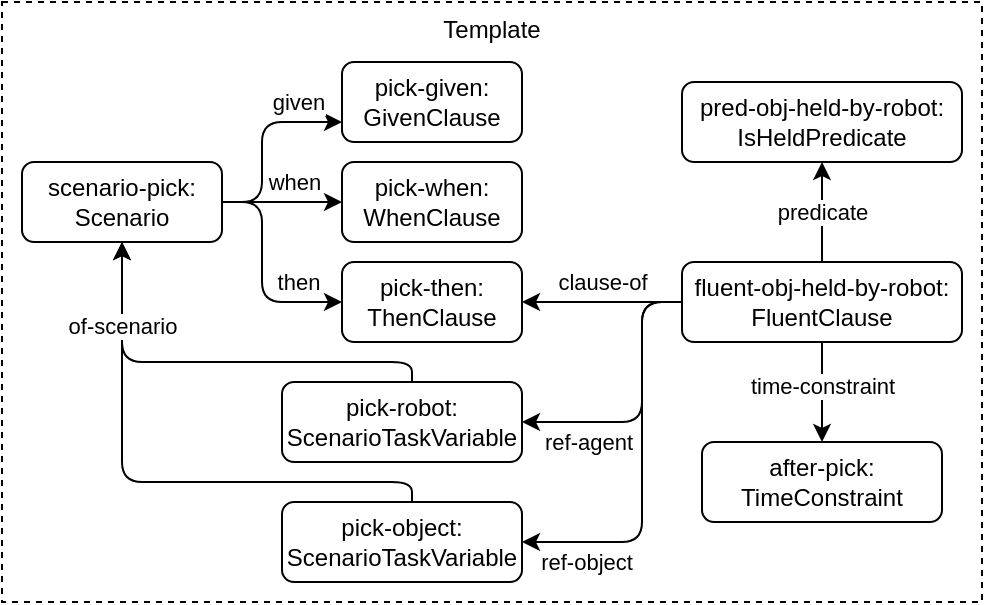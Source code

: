 <mxfile version="22.0.3" type="device" pages="3">
  <diagram id="7C1xGLEkhZVZ-dPrB2Q-" name="template only">
    <mxGraphModel dx="1728" dy="1012" grid="1" gridSize="10" guides="1" tooltips="1" connect="1" arrows="1" fold="1" page="1" pageScale="1" pageWidth="1100" pageHeight="850" math="0" shadow="0">
      <root>
        <mxCell id="0" />
        <mxCell id="1" parent="0" />
        <mxCell id="-Q3AlBVAB8pd4UczHKoV-9" value="Template" style="rounded=0;whiteSpace=wrap;html=1;verticalAlign=top;fillColor=none;container=1;collapsible=0;recursiveResize=0;dashed=1;" parent="1" vertex="1">
          <mxGeometry x="280" y="200" width="490" height="300" as="geometry" />
        </mxCell>
        <mxCell id="-Q3AlBVAB8pd4UczHKoV-2" value="scenario-pick: Scenario" style="rounded=1;whiteSpace=wrap;html=1;" parent="-Q3AlBVAB8pd4UczHKoV-9" vertex="1">
          <mxGeometry x="10" y="80" width="100" height="40" as="geometry" />
        </mxCell>
        <mxCell id="-Q3AlBVAB8pd4UczHKoV-3" value="pick-given: GivenClause" style="rounded=1;whiteSpace=wrap;html=1;" parent="-Q3AlBVAB8pd4UczHKoV-9" vertex="1">
          <mxGeometry x="170" y="30" width="90" height="40" as="geometry" />
        </mxCell>
        <mxCell id="-Q3AlBVAB8pd4UczHKoV-6" value="given" style="edgeStyle=orthogonalEdgeStyle;rounded=1;orthogonalLoop=1;jettySize=auto;html=1;labelBackgroundColor=default;" parent="-Q3AlBVAB8pd4UczHKoV-9" source="-Q3AlBVAB8pd4UczHKoV-2" target="-Q3AlBVAB8pd4UczHKoV-3" edge="1">
          <mxGeometry x="0.556" y="10" relative="1" as="geometry">
            <mxPoint x="170" y="60" as="targetPoint" />
            <Array as="points">
              <mxPoint x="130" y="100" />
              <mxPoint x="130" y="60" />
            </Array>
            <mxPoint as="offset" />
          </mxGeometry>
        </mxCell>
        <mxCell id="-Q3AlBVAB8pd4UczHKoV-4" value="pick-when: WhenClause" style="rounded=1;whiteSpace=wrap;html=1;" parent="-Q3AlBVAB8pd4UczHKoV-9" vertex="1">
          <mxGeometry x="170" y="80" width="90" height="40" as="geometry" />
        </mxCell>
        <mxCell id="-Q3AlBVAB8pd4UczHKoV-7" value="when" style="edgeStyle=orthogonalEdgeStyle;rounded=1;orthogonalLoop=1;jettySize=auto;html=1;labelBackgroundColor=default;" parent="-Q3AlBVAB8pd4UczHKoV-9" source="-Q3AlBVAB8pd4UczHKoV-2" target="-Q3AlBVAB8pd4UczHKoV-4" edge="1">
          <mxGeometry x="0.2" y="10" relative="1" as="geometry">
            <Array as="points">
              <mxPoint x="140" y="100" />
              <mxPoint x="140" y="100" />
            </Array>
            <mxPoint as="offset" />
          </mxGeometry>
        </mxCell>
        <mxCell id="-Q3AlBVAB8pd4UczHKoV-5" value="pick-then: ThenClause" style="rounded=1;whiteSpace=wrap;html=1;" parent="-Q3AlBVAB8pd4UczHKoV-9" vertex="1">
          <mxGeometry x="170" y="130" width="90" height="40" as="geometry" />
        </mxCell>
        <mxCell id="-Q3AlBVAB8pd4UczHKoV-8" value="then" style="edgeStyle=orthogonalEdgeStyle;rounded=1;orthogonalLoop=1;jettySize=auto;html=1;labelBackgroundColor=default;" parent="-Q3AlBVAB8pd4UczHKoV-9" source="-Q3AlBVAB8pd4UczHKoV-2" target="-Q3AlBVAB8pd4UczHKoV-5" edge="1">
          <mxGeometry x="0.6" y="10" relative="1" as="geometry">
            <Array as="points">
              <mxPoint x="130" y="100" />
              <mxPoint x="130" y="150" />
            </Array>
            <mxPoint as="offset" />
          </mxGeometry>
        </mxCell>
        <mxCell id="-Q3AlBVAB8pd4UczHKoV-16" value="ref-agent" style="edgeStyle=orthogonalEdgeStyle;rounded=1;orthogonalLoop=1;jettySize=auto;html=1;" parent="-Q3AlBVAB8pd4UczHKoV-9" source="-Q3AlBVAB8pd4UczHKoV-12" target="-Q3AlBVAB8pd4UczHKoV-13" edge="1">
          <mxGeometry x="0.538" y="10" relative="1" as="geometry">
            <Array as="points">
              <mxPoint x="320" y="150" />
              <mxPoint x="320" y="210" />
            </Array>
            <mxPoint as="offset" />
          </mxGeometry>
        </mxCell>
        <mxCell id="-Q3AlBVAB8pd4UczHKoV-17" value="clause-of" style="edgeStyle=orthogonalEdgeStyle;rounded=1;orthogonalLoop=1;jettySize=auto;html=1;" parent="-Q3AlBVAB8pd4UczHKoV-9" source="-Q3AlBVAB8pd4UczHKoV-12" target="-Q3AlBVAB8pd4UczHKoV-5" edge="1">
          <mxGeometry y="-10" relative="1" as="geometry">
            <Array as="points" />
            <mxPoint as="offset" />
          </mxGeometry>
        </mxCell>
        <mxCell id="-Q3AlBVAB8pd4UczHKoV-19" value="predicate" style="edgeStyle=orthogonalEdgeStyle;rounded=1;orthogonalLoop=1;jettySize=auto;html=1;labelBackgroundColor=default;" parent="-Q3AlBVAB8pd4UczHKoV-9" source="-Q3AlBVAB8pd4UczHKoV-12" target="-Q3AlBVAB8pd4UczHKoV-18" edge="1">
          <mxGeometry relative="1" as="geometry">
            <Array as="points">
              <mxPoint x="350" y="140" />
              <mxPoint x="350" y="140" />
            </Array>
          </mxGeometry>
        </mxCell>
        <mxCell id="-Q3AlBVAB8pd4UczHKoV-21" value="time-constraint" style="edgeStyle=orthogonalEdgeStyle;rounded=1;orthogonalLoop=1;jettySize=auto;html=1;labelBackgroundColor=default;" parent="-Q3AlBVAB8pd4UczHKoV-9" source="-Q3AlBVAB8pd4UczHKoV-12" target="-Q3AlBVAB8pd4UczHKoV-20" edge="1">
          <mxGeometry x="-0.143" relative="1" as="geometry">
            <Array as="points" />
            <mxPoint as="offset" />
            <mxPoint x="410" y="170" as="sourcePoint" />
          </mxGeometry>
        </mxCell>
        <mxCell id="-Q3AlBVAB8pd4UczHKoV-12" value="fluent-obj-held-by-robot: FluentClause" style="rounded=1;whiteSpace=wrap;html=1;" parent="-Q3AlBVAB8pd4UczHKoV-9" vertex="1">
          <mxGeometry x="340" y="130" width="140" height="40" as="geometry" />
        </mxCell>
        <mxCell id="-Q3AlBVAB8pd4UczHKoV-14" style="edgeStyle=orthogonalEdgeStyle;rounded=1;orthogonalLoop=1;jettySize=auto;html=1;" parent="-Q3AlBVAB8pd4UczHKoV-9" source="-Q3AlBVAB8pd4UczHKoV-13" target="-Q3AlBVAB8pd4UczHKoV-2" edge="1">
          <mxGeometry relative="1" as="geometry">
            <Array as="points">
              <mxPoint x="205" y="180" />
              <mxPoint x="60" y="180" />
            </Array>
            <mxPoint x="130" y="270.034" as="sourcePoint" />
            <mxPoint x="70" y="150" as="targetPoint" />
          </mxGeometry>
        </mxCell>
        <mxCell id="-Q3AlBVAB8pd4UczHKoV-13" value="pick-robot: ScenarioTaskVariable" style="rounded=1;whiteSpace=wrap;html=1;" parent="-Q3AlBVAB8pd4UczHKoV-9" vertex="1">
          <mxGeometry x="140" y="190" width="120" height="40" as="geometry" />
        </mxCell>
        <mxCell id="-Q3AlBVAB8pd4UczHKoV-18" value="pred-obj-held-by-robot: IsHeldPredicate" style="rounded=1;whiteSpace=wrap;html=1;" parent="-Q3AlBVAB8pd4UczHKoV-9" vertex="1">
          <mxGeometry x="340" y="40" width="140" height="40" as="geometry" />
        </mxCell>
        <mxCell id="-Q3AlBVAB8pd4UczHKoV-20" value="after-pick: TimeConstraint" style="rounded=1;whiteSpace=wrap;html=1;" parent="-Q3AlBVAB8pd4UczHKoV-9" vertex="1">
          <mxGeometry x="350" y="220" width="120" height="40" as="geometry" />
        </mxCell>
        <mxCell id="-Q3AlBVAB8pd4UczHKoV-10" value="pick-object: ScenarioTaskVariable" style="rounded=1;whiteSpace=wrap;html=1;" parent="-Q3AlBVAB8pd4UczHKoV-9" vertex="1">
          <mxGeometry x="140" y="250" width="120" height="40" as="geometry" />
        </mxCell>
        <mxCell id="-Q3AlBVAB8pd4UczHKoV-15" value="ref-object" style="edgeStyle=orthogonalEdgeStyle;rounded=1;orthogonalLoop=1;jettySize=auto;html=1;" parent="-Q3AlBVAB8pd4UczHKoV-9" source="-Q3AlBVAB8pd4UczHKoV-12" target="-Q3AlBVAB8pd4UczHKoV-10" edge="1">
          <mxGeometry x="0.684" y="10" relative="1" as="geometry">
            <Array as="points">
              <mxPoint x="320" y="150" />
              <mxPoint x="320" y="270" />
            </Array>
            <mxPoint as="offset" />
          </mxGeometry>
        </mxCell>
        <mxCell id="-Q3AlBVAB8pd4UczHKoV-11" value="of-scenario" style="edgeStyle=orthogonalEdgeStyle;rounded=1;orthogonalLoop=1;jettySize=auto;html=1;labelBackgroundColor=default;" parent="-Q3AlBVAB8pd4UczHKoV-9" source="-Q3AlBVAB8pd4UczHKoV-10" target="-Q3AlBVAB8pd4UczHKoV-2" edge="1">
          <mxGeometry x="0.698" relative="1" as="geometry">
            <Array as="points">
              <mxPoint x="205" y="240" />
              <mxPoint x="60" y="240" />
            </Array>
            <mxPoint as="offset" />
            <mxPoint x="195" y="250" as="sourcePoint" />
            <mxPoint x="80" y="160" as="targetPoint" />
          </mxGeometry>
        </mxCell>
      </root>
    </mxGraphModel>
  </diagram>
  <diagram id="_qIvA6GgIm6VxeKtwIQf" name="domain models">
    <mxGraphModel dx="1728" dy="1033" grid="1" gridSize="10" guides="1" tooltips="1" connect="1" arrows="1" fold="1" page="1" pageScale="1" pageWidth="1100" pageHeight="850" math="0" shadow="0">
      <root>
        <mxCell id="0" />
        <mxCell id="1" parent="0" />
        <mxCell id="NWwC11tqa5HxXLljj8g7-1" value="bottle:&lt;br&gt;Object" style="rounded=1;whiteSpace=wrap;html=1;" vertex="1" parent="1">
          <mxGeometry x="390" y="170" width="120" height="40" as="geometry" />
        </mxCell>
        <mxCell id="WO_b1iSdlohBUTOhZSIr-1" value="of-object" style="edgeStyle=orthogonalEdgeStyle;shape=connector;rounded=1;orthogonalLoop=1;jettySize=auto;html=1;labelBackgroundColor=default;strokeColor=default;align=center;verticalAlign=middle;fontFamily=Helvetica;fontSize=11;fontColor=default;endArrow=classic;" edge="1" parent="1" source="NWwC11tqa5HxXLljj8g7-2" target="NWwC11tqa5HxXLljj8g7-1">
          <mxGeometry relative="1" as="geometry" />
        </mxCell>
        <mxCell id="WO_b1iSdlohBUTOhZSIr-4" style="edgeStyle=orthogonalEdgeStyle;shape=connector;rounded=1;orthogonalLoop=1;jettySize=auto;html=1;labelBackgroundColor=default;strokeColor=default;align=center;verticalAlign=middle;fontFamily=Helvetica;fontSize=11;fontColor=default;endArrow=classic;" edge="1" parent="1" source="NWwC11tqa5HxXLljj8g7-2" target="WO_b1iSdlohBUTOhZSIr-2">
          <mxGeometry relative="1" as="geometry">
            <Array as="points">
              <mxPoint x="180" y="270" />
            </Array>
          </mxGeometry>
        </mxCell>
        <mxCell id="WO_b1iSdlohBUTOhZSIr-5" value="simplices" style="edgeStyle=orthogonalEdgeStyle;shape=connector;rounded=1;orthogonalLoop=1;jettySize=auto;html=1;labelBackgroundColor=default;strokeColor=default;align=center;verticalAlign=middle;fontFamily=Helvetica;fontSize=11;fontColor=default;endArrow=classic;" edge="1" parent="1" source="NWwC11tqa5HxXLljj8g7-2" target="WO_b1iSdlohBUTOhZSIr-3">
          <mxGeometry x="-0.733" relative="1" as="geometry">
            <Array as="points">
              <mxPoint x="180" y="330" />
            </Array>
            <mxPoint as="offset" />
          </mxGeometry>
        </mxCell>
        <mxCell id="NWwC11tqa5HxXLljj8g7-2" value="bottle-body:&lt;br&gt;RigidObject, RigidBody, SimplicialComplex" style="rounded=1;whiteSpace=wrap;html=1;" vertex="1" parent="1">
          <mxGeometry x="110" y="160" width="140" height="60" as="geometry" />
        </mxCell>
        <mxCell id="WO_b1iSdlohBUTOhZSIr-2" value="bottle-origin:&lt;br&gt;Point" style="rounded=1;whiteSpace=wrap;html=1;" vertex="1" parent="1">
          <mxGeometry x="210" y="250" width="120" height="40" as="geometry" />
        </mxCell>
        <mxCell id="WO_b1iSdlohBUTOhZSIr-3" value="bottle-frame:&lt;br&gt;Frame" style="rounded=1;whiteSpace=wrap;html=1;" vertex="1" parent="1">
          <mxGeometry x="210" y="310" width="120" height="40" as="geometry" />
        </mxCell>
        <mxCell id="WO_b1iSdlohBUTOhZSIr-6" value="world-frame-origin:&lt;br&gt;Point" style="rounded=1;whiteSpace=wrap;html=1;" vertex="1" parent="1">
          <mxGeometry x="210" y="470" width="120" height="40" as="geometry" />
        </mxCell>
        <mxCell id="WO_b1iSdlohBUTOhZSIr-7" value="world-frame:&lt;br&gt;Frame" style="rounded=1;whiteSpace=wrap;html=1;" vertex="1" parent="1">
          <mxGeometry x="210" y="410" width="120" height="40" as="geometry" />
        </mxCell>
        <mxCell id="WO_b1iSdlohBUTOhZSIr-9" value="of" style="edgeStyle=orthogonalEdgeStyle;shape=connector;rounded=1;orthogonalLoop=1;jettySize=auto;html=1;labelBackgroundColor=default;strokeColor=default;align=center;verticalAlign=middle;fontFamily=Helvetica;fontSize=11;fontColor=default;endArrow=classic;" edge="1" parent="1" source="WO_b1iSdlohBUTOhZSIr-8" target="WO_b1iSdlohBUTOhZSIr-2">
          <mxGeometry x="0.333" y="10" relative="1" as="geometry">
            <mxPoint as="offset" />
          </mxGeometry>
        </mxCell>
        <mxCell id="WO_b1iSdlohBUTOhZSIr-10" value="w.r.t." style="edgeStyle=orthogonalEdgeStyle;shape=connector;rounded=1;orthogonalLoop=1;jettySize=auto;html=1;labelBackgroundColor=default;strokeColor=default;align=center;verticalAlign=middle;fontFamily=Helvetica;fontSize=11;fontColor=default;endArrow=classic;" edge="1" parent="1" target="WO_b1iSdlohBUTOhZSIr-6">
          <mxGeometry x="0.51" relative="1" as="geometry">
            <mxPoint x="500" y="270" as="sourcePoint" />
            <mxPoint x="310" y="490" as="targetPoint" />
            <Array as="points">
              <mxPoint x="550" y="270" />
              <mxPoint x="550" y="490" />
            </Array>
            <mxPoint as="offset" />
          </mxGeometry>
        </mxCell>
        <mxCell id="WO_b1iSdlohBUTOhZSIr-8" value="bottle-world-position:&lt;br&gt;Position" style="rounded=1;whiteSpace=wrap;html=1;" vertex="1" parent="1">
          <mxGeometry x="390" y="250" width="120" height="40" as="geometry" />
        </mxCell>
        <mxCell id="WO_b1iSdlohBUTOhZSIr-12" value="of" style="edgeStyle=orthogonalEdgeStyle;shape=connector;rounded=1;orthogonalLoop=1;jettySize=auto;html=1;labelBackgroundColor=default;strokeColor=default;align=center;verticalAlign=middle;fontFamily=Helvetica;fontSize=11;fontColor=default;endArrow=classic;" edge="1" parent="1" source="WO_b1iSdlohBUTOhZSIr-11" target="WO_b1iSdlohBUTOhZSIr-3">
          <mxGeometry x="0.333" y="10" relative="1" as="geometry">
            <mxPoint as="offset" />
          </mxGeometry>
        </mxCell>
        <mxCell id="WO_b1iSdlohBUTOhZSIr-13" style="edgeStyle=orthogonalEdgeStyle;shape=connector;rounded=1;orthogonalLoop=1;jettySize=auto;html=1;labelBackgroundColor=default;strokeColor=default;align=center;verticalAlign=middle;fontFamily=Helvetica;fontSize=11;fontColor=default;endArrow=classic;" edge="1" parent="1" source="WO_b1iSdlohBUTOhZSIr-11" target="WO_b1iSdlohBUTOhZSIr-7">
          <mxGeometry relative="1" as="geometry">
            <Array as="points">
              <mxPoint x="530" y="330" />
              <mxPoint x="530" y="430" />
            </Array>
          </mxGeometry>
        </mxCell>
        <mxCell id="WO_b1iSdlohBUTOhZSIr-11" value="bottle-world-orn:&lt;br&gt;Orientation" style="rounded=1;whiteSpace=wrap;html=1;" vertex="1" parent="1">
          <mxGeometry x="390" y="310" width="120" height="40" as="geometry" />
        </mxCell>
        <mxCell id="WO_b1iSdlohBUTOhZSIr-15" value="" style="edgeStyle=orthogonalEdgeStyle;shape=connector;rounded=1;orthogonalLoop=1;jettySize=auto;html=1;labelBackgroundColor=default;strokeColor=default;align=center;verticalAlign=middle;fontFamily=Helvetica;fontSize=11;fontColor=default;endArrow=classic;" edge="1" parent="1" source="WO_b1iSdlohBUTOhZSIr-14" target="WO_b1iSdlohBUTOhZSIr-3">
          <mxGeometry relative="1" as="geometry">
            <Array as="points">
              <mxPoint x="370" y="390" />
              <mxPoint x="370" y="330" />
            </Array>
          </mxGeometry>
        </mxCell>
        <mxCell id="WO_b1iSdlohBUTOhZSIr-16" value="w.r.t." style="edgeStyle=orthogonalEdgeStyle;shape=connector;rounded=1;orthogonalLoop=1;jettySize=auto;html=1;labelBackgroundColor=default;strokeColor=default;align=center;verticalAlign=middle;fontFamily=Helvetica;fontSize=11;fontColor=default;endArrow=classic;" edge="1" parent="1" source="WO_b1iSdlohBUTOhZSIr-14" target="WO_b1iSdlohBUTOhZSIr-7">
          <mxGeometry x="0.077" relative="1" as="geometry">
            <Array as="points">
              <mxPoint x="530" y="390" />
              <mxPoint x="530" y="430" />
            </Array>
            <mxPoint as="offset" />
          </mxGeometry>
        </mxCell>
        <mxCell id="WO_b1iSdlohBUTOhZSIr-14" value="bottle-world-pose:&lt;br&gt;Pose" style="rounded=1;whiteSpace=wrap;html=1;" vertex="1" parent="1">
          <mxGeometry x="390" y="370" width="120" height="40" as="geometry" />
        </mxCell>
        <mxCell id="6j2fwe_ddpKTnfQm-uB--1" value="bottle-world-orn:&lt;br&gt;Orientation" style="rounded=1;whiteSpace=wrap;html=1;" vertex="1" parent="1">
          <mxGeometry x="890" y="240" width="120" height="40" as="geometry" />
        </mxCell>
        <mxCell id="6j2fwe_ddpKTnfQm-uB--4" value="bottle-world-position:&lt;br&gt;Position" style="rounded=1;whiteSpace=wrap;html=1;" vertex="1" parent="1">
          <mxGeometry x="890" y="380" width="120" height="40" as="geometry" />
        </mxCell>
        <mxCell id="6j2fwe_ddpKTnfQm-uB--5" value="uniform-position-xyz:&lt;br&gt;Distribution, Continuous, Uniform" style="rounded=1;whiteSpace=wrap;html=1;" vertex="1" parent="1">
          <mxGeometry x="890" y="440" width="140" height="60" as="geometry" />
        </mxCell>
        <mxCell id="6j2fwe_ddpKTnfQm-uB--6" value="uniform-rotation:&lt;br&gt;Distribution, Continuous, UniformRotation" style="rounded=1;whiteSpace=wrap;html=1;" vertex="1" parent="1">
          <mxGeometry x="890" y="300" width="140" height="60" as="geometry" />
        </mxCell>
        <mxCell id="6j2fwe_ddpKTnfQm-uB--8" value="of-orientation" style="edgeStyle=orthogonalEdgeStyle;shape=connector;rounded=1;orthogonalLoop=1;jettySize=auto;html=1;labelBackgroundColor=default;strokeColor=default;align=center;verticalAlign=middle;fontFamily=Helvetica;fontSize=11;fontColor=default;endArrow=classic;" edge="1" parent="1" source="6j2fwe_ddpKTnfQm-uB--7" target="6j2fwe_ddpKTnfQm-uB--1">
          <mxGeometry relative="1" as="geometry" />
        </mxCell>
        <mxCell id="6j2fwe_ddpKTnfQm-uB--9" value="from-distribution" style="edgeStyle=orthogonalEdgeStyle;shape=connector;rounded=1;orthogonalLoop=1;jettySize=auto;html=1;labelBackgroundColor=default;strokeColor=default;align=center;verticalAlign=middle;fontFamily=Helvetica;fontSize=11;fontColor=default;endArrow=classic;" edge="1" parent="1" source="6j2fwe_ddpKTnfQm-uB--7" target="6j2fwe_ddpKTnfQm-uB--6">
          <mxGeometry relative="1" as="geometry" />
        </mxCell>
        <mxCell id="6j2fwe_ddpKTnfQm-uB--7" value="sampled-bottle-orn:&lt;br&gt;SampledQuantity, OrientationCoord,..." style="rounded=1;whiteSpace=wrap;html=1;" vertex="1" parent="1">
          <mxGeometry x="650" y="260" width="140" height="60" as="geometry" />
        </mxCell>
        <mxCell id="6j2fwe_ddpKTnfQm-uB--11" value="of-position" style="edgeStyle=orthogonalEdgeStyle;shape=connector;rounded=1;orthogonalLoop=1;jettySize=auto;html=1;labelBackgroundColor=default;strokeColor=default;align=center;verticalAlign=middle;fontFamily=Helvetica;fontSize=11;fontColor=default;endArrow=classic;" edge="1" parent="1" source="6j2fwe_ddpKTnfQm-uB--10" target="6j2fwe_ddpKTnfQm-uB--4">
          <mxGeometry relative="1" as="geometry" />
        </mxCell>
        <mxCell id="6j2fwe_ddpKTnfQm-uB--12" value="from-distribution" style="edgeStyle=orthogonalEdgeStyle;shape=connector;rounded=1;orthogonalLoop=1;jettySize=auto;html=1;labelBackgroundColor=default;strokeColor=default;align=center;verticalAlign=middle;fontFamily=Helvetica;fontSize=11;fontColor=default;endArrow=classic;" edge="1" parent="1" source="6j2fwe_ddpKTnfQm-uB--10" target="6j2fwe_ddpKTnfQm-uB--5">
          <mxGeometry relative="1" as="geometry" />
        </mxCell>
        <mxCell id="6j2fwe_ddpKTnfQm-uB--10" value="sampled-bottle-position:&lt;br&gt;SampledQuantity, PositionCoord,..." style="rounded=1;whiteSpace=wrap;html=1;" vertex="1" parent="1">
          <mxGeometry x="650" y="400" width="140" height="60" as="geometry" />
        </mxCell>
        <mxCell id="6j2fwe_ddpKTnfQm-uB--13" value="bottle-world-position:&lt;br&gt;Position" style="rounded=1;whiteSpace=wrap;html=1;" vertex="1" parent="1">
          <mxGeometry x="480" y="720" width="120" height="40" as="geometry" />
        </mxCell>
        <mxCell id="6j2fwe_ddpKTnfQm-uB--15" value="estimates" style="edgeStyle=orthogonalEdgeStyle;shape=connector;rounded=1;orthogonalLoop=1;jettySize=auto;html=1;labelBackgroundColor=default;strokeColor=default;align=center;verticalAlign=middle;fontFamily=Helvetica;fontSize=11;fontColor=default;endArrow=classic;" edge="1" parent="1" source="6j2fwe_ddpKTnfQm-uB--14" target="6j2fwe_ddpKTnfQm-uB--13">
          <mxGeometry relative="1" as="geometry" />
        </mxCell>
        <mxCell id="6j2fwe_ddpKTnfQm-uB--14" value="bottle-position-est:&lt;br&gt;Estimation" style="rounded=1;whiteSpace=wrap;html=1;" vertex="1" parent="1">
          <mxGeometry x="280" y="760" width="120" height="40" as="geometry" />
        </mxCell>
        <mxCell id="6j2fwe_ddpKTnfQm-uB--17" value="quantity" style="edgeStyle=orthogonalEdgeStyle;shape=connector;rounded=1;orthogonalLoop=1;jettySize=auto;html=1;labelBackgroundColor=default;strokeColor=default;align=center;verticalAlign=middle;fontFamily=Helvetica;fontSize=11;fontColor=default;endArrow=classic;" edge="1" parent="1" source="6j2fwe_ddpKTnfQm-uB--16" target="6j2fwe_ddpKTnfQm-uB--13">
          <mxGeometry relative="1" as="geometry" />
        </mxCell>
        <mxCell id="6j2fwe_ddpKTnfQm-uB--16" value="bottle-world-position:&lt;br&gt;ConstrainedQuantityPredicate" style="rounded=1;whiteSpace=wrap;html=1;" vertex="1" parent="1">
          <mxGeometry x="560" y="620" width="120" height="40" as="geometry" />
        </mxCell>
      </root>
    </mxGraphModel>
  </diagram>
  <diagram id="-0lKBOBP2GUerCE-fOnU" name="variants">
    <mxGraphModel dx="1185" dy="694" grid="1" gridSize="10" guides="1" tooltips="1" connect="1" arrows="1" fold="1" page="1" pageScale="1" pageWidth="1169" pageHeight="827" math="0" shadow="0">
      <root>
        <mxCell id="0" />
        <mxCell id="1" parent="0" />
        <mxCell id="KlLKnld8ZHJDiS-9R1Ye-1" value="has-criteria" style="edgeStyle=orthogonalEdgeStyle;rounded=1;orthogonalLoop=1;jettySize=auto;html=1;labelBackgroundColor=default;" parent="1" source="KlLKnld8ZHJDiS-9R1Ye-2" target="KlLKnld8ZHJDiS-9R1Ye-29" edge="1">
          <mxGeometry relative="1" as="geometry" />
        </mxCell>
        <mxCell id="KlLKnld8ZHJDiS-9R1Ye-2" value="us-single-arm: UserStory" style="rounded=1;whiteSpace=wrap;html=1;" parent="1" vertex="1">
          <mxGeometry x="120" y="200" width="120" height="40" as="geometry" />
        </mxCell>
        <mxCell id="KlLKnld8ZHJDiS-9R1Ye-3" value="Template" style="rounded=0;whiteSpace=wrap;html=1;verticalAlign=top;fillColor=none;container=1;collapsible=0;recursiveResize=0;dashed=1;" parent="1" vertex="1">
          <mxGeometry x="280" y="200" width="280" height="300" as="geometry" />
        </mxCell>
        <mxCell id="KlLKnld8ZHJDiS-9R1Ye-4" value="scenario-pick: Scenario" style="rounded=1;whiteSpace=wrap;html=1;" parent="KlLKnld8ZHJDiS-9R1Ye-3" vertex="1">
          <mxGeometry x="20" y="80" width="100" height="40" as="geometry" />
        </mxCell>
        <mxCell id="KlLKnld8ZHJDiS-9R1Ye-5" value="pick-given: GivenClause" style="rounded=1;whiteSpace=wrap;html=1;" parent="KlLKnld8ZHJDiS-9R1Ye-3" vertex="1">
          <mxGeometry x="170" y="30" width="90" height="40" as="geometry" />
        </mxCell>
        <mxCell id="KlLKnld8ZHJDiS-9R1Ye-6" value="given" style="edgeStyle=orthogonalEdgeStyle;rounded=1;orthogonalLoop=1;jettySize=auto;html=1;labelBackgroundColor=default;" parent="KlLKnld8ZHJDiS-9R1Ye-3" source="KlLKnld8ZHJDiS-9R1Ye-4" target="KlLKnld8ZHJDiS-9R1Ye-5" edge="1">
          <mxGeometry x="0.556" y="10" relative="1" as="geometry">
            <mxPoint x="170" y="60" as="targetPoint" />
            <Array as="points">
              <mxPoint x="130" y="100" />
              <mxPoint x="130" y="60" />
            </Array>
            <mxPoint as="offset" />
          </mxGeometry>
        </mxCell>
        <mxCell id="KlLKnld8ZHJDiS-9R1Ye-7" value="pick-when: WhenClause" style="rounded=1;whiteSpace=wrap;html=1;" parent="KlLKnld8ZHJDiS-9R1Ye-3" vertex="1">
          <mxGeometry x="170" y="80" width="90" height="40" as="geometry" />
        </mxCell>
        <mxCell id="KlLKnld8ZHJDiS-9R1Ye-8" value="when" style="edgeStyle=orthogonalEdgeStyle;rounded=1;orthogonalLoop=1;jettySize=auto;html=1;labelBackgroundColor=default;" parent="KlLKnld8ZHJDiS-9R1Ye-3" source="KlLKnld8ZHJDiS-9R1Ye-4" target="KlLKnld8ZHJDiS-9R1Ye-7" edge="1">
          <mxGeometry x="0.2" y="10" relative="1" as="geometry">
            <Array as="points">
              <mxPoint x="140" y="100" />
              <mxPoint x="140" y="100" />
            </Array>
            <mxPoint as="offset" />
          </mxGeometry>
        </mxCell>
        <mxCell id="KlLKnld8ZHJDiS-9R1Ye-9" value="pick-then: ThenClause" style="rounded=1;whiteSpace=wrap;html=1;" parent="KlLKnld8ZHJDiS-9R1Ye-3" vertex="1">
          <mxGeometry x="170" y="130" width="90" height="40" as="geometry" />
        </mxCell>
        <mxCell id="KlLKnld8ZHJDiS-9R1Ye-10" value="then" style="edgeStyle=orthogonalEdgeStyle;rounded=1;orthogonalLoop=1;jettySize=auto;html=1;labelBackgroundColor=default;" parent="KlLKnld8ZHJDiS-9R1Ye-3" source="KlLKnld8ZHJDiS-9R1Ye-4" target="KlLKnld8ZHJDiS-9R1Ye-9" edge="1">
          <mxGeometry x="0.6" y="10" relative="1" as="geometry">
            <Array as="points">
              <mxPoint x="130" y="100" />
              <mxPoint x="130" y="150" />
            </Array>
            <mxPoint as="offset" />
          </mxGeometry>
        </mxCell>
        <mxCell id="KlLKnld8ZHJDiS-9R1Ye-13" value="predicate" style="edgeStyle=orthogonalEdgeStyle;rounded=1;orthogonalLoop=1;jettySize=auto;html=1;labelBackgroundColor=default;" parent="KlLKnld8ZHJDiS-9R1Ye-3" source="KlLKnld8ZHJDiS-9R1Ye-15" edge="1">
          <mxGeometry relative="1" as="geometry">
            <Array as="points">
              <mxPoint x="350" y="140" />
              <mxPoint x="350" y="140" />
            </Array>
            <mxPoint x="400" y="80" as="targetPoint" />
          </mxGeometry>
        </mxCell>
        <mxCell id="KlLKnld8ZHJDiS-9R1Ye-14" value="time-constraint" style="edgeStyle=orthogonalEdgeStyle;rounded=1;orthogonalLoop=1;jettySize=auto;html=1;labelBackgroundColor=default;" parent="KlLKnld8ZHJDiS-9R1Ye-3" target="KlLKnld8ZHJDiS-9R1Ye-19" edge="1">
          <mxGeometry x="-0.143" relative="1" as="geometry">
            <Array as="points" />
            <mxPoint as="offset" />
            <mxPoint x="400" y="170" as="sourcePoint" />
          </mxGeometry>
        </mxCell>
        <mxCell id="KlLKnld8ZHJDiS-9R1Ye-16" style="edgeStyle=orthogonalEdgeStyle;rounded=1;orthogonalLoop=1;jettySize=auto;html=1;" parent="KlLKnld8ZHJDiS-9R1Ye-3" source="KlLKnld8ZHJDiS-9R1Ye-17" target="KlLKnld8ZHJDiS-9R1Ye-4" edge="1">
          <mxGeometry relative="1" as="geometry">
            <Array as="points">
              <mxPoint x="205" y="180" />
              <mxPoint x="70" y="180" />
            </Array>
            <mxPoint x="130" y="270.034" as="sourcePoint" />
            <mxPoint x="70" y="150" as="targetPoint" />
          </mxGeometry>
        </mxCell>
        <mxCell id="KlLKnld8ZHJDiS-9R1Ye-17" value="pick-robot: ScenarioTaskVariable" style="rounded=1;whiteSpace=wrap;html=1;" parent="KlLKnld8ZHJDiS-9R1Ye-3" vertex="1">
          <mxGeometry x="120" y="190" width="140" height="40" as="geometry" />
        </mxCell>
        <mxCell id="KlLKnld8ZHJDiS-9R1Ye-20" value="pick-object: ScenarioTaskVariable" style="rounded=1;whiteSpace=wrap;html=1;" parent="KlLKnld8ZHJDiS-9R1Ye-3" vertex="1">
          <mxGeometry x="120" y="250" width="140" height="40" as="geometry" />
        </mxCell>
        <mxCell id="KlLKnld8ZHJDiS-9R1Ye-22" value="of-scenario" style="edgeStyle=orthogonalEdgeStyle;rounded=1;orthogonalLoop=1;jettySize=auto;html=1;labelBackgroundColor=default;" parent="KlLKnld8ZHJDiS-9R1Ye-3" source="KlLKnld8ZHJDiS-9R1Ye-20" target="KlLKnld8ZHJDiS-9R1Ye-4" edge="1">
          <mxGeometry x="0.698" relative="1" as="geometry">
            <Array as="points">
              <mxPoint x="205" y="240" />
              <mxPoint x="70" y="240" />
            </Array>
            <mxPoint as="offset" />
            <mxPoint x="195" y="250" as="sourcePoint" />
            <mxPoint x="80" y="160" as="targetPoint" />
          </mxGeometry>
        </mxCell>
        <mxCell id="KlLKnld8ZHJDiS-9R1Ye-23" value="of-variable" style="edgeStyle=orthogonalEdgeStyle;rounded=1;orthogonalLoop=1;jettySize=auto;html=1;" parent="1" source="KlLKnld8ZHJDiS-9R1Ye-25" target="KlLKnld8ZHJDiS-9R1Ye-20" edge="1">
          <mxGeometry x="0.308" y="10" relative="1" as="geometry">
            <Array as="points">
              <mxPoint x="260" y="380" />
              <mxPoint x="260" y="470" />
            </Array>
            <mxPoint as="offset" />
          </mxGeometry>
        </mxCell>
        <mxCell id="KlLKnld8ZHJDiS-9R1Ye-24" value="can-be" style="edgeStyle=orthogonalEdgeStyle;rounded=1;orthogonalLoop=1;jettySize=auto;html=1;labelBackgroundColor=default;" parent="1" source="KlLKnld8ZHJDiS-9R1Ye-25" target="KlLKnld8ZHJDiS-9R1Ye-26" edge="1">
          <mxGeometry relative="1" as="geometry">
            <mxPoint as="offset" />
          </mxGeometry>
        </mxCell>
        <mxCell id="KlLKnld8ZHJDiS-9R1Ye-25" value="obj-variation: TaskVariation" style="rounded=1;whiteSpace=wrap;html=1;" parent="1" vertex="1">
          <mxGeometry x="120" y="360" width="120" height="40" as="geometry" />
        </mxCell>
        <mxCell id="KlLKnld8ZHJDiS-9R1Ye-26" value="bottle:&lt;br&gt;Object" style="rounded=1;whiteSpace=wrap;html=1;" parent="1" vertex="1">
          <mxGeometry x="120" y="440" width="120" height="40" as="geometry" />
        </mxCell>
        <mxCell id="KlLKnld8ZHJDiS-9R1Ye-27" value="has-variation" style="edgeStyle=orthogonalEdgeStyle;rounded=1;orthogonalLoop=1;jettySize=auto;html=1;labelBackgroundColor=default;" parent="1" source="KlLKnld8ZHJDiS-9R1Ye-29" target="KlLKnld8ZHJDiS-9R1Ye-25" edge="1">
          <mxGeometry relative="1" as="geometry">
            <Array as="points">
              <mxPoint x="177.5" y="380" />
              <mxPoint x="177.5" y="380" />
            </Array>
          </mxGeometry>
        </mxCell>
        <mxCell id="KlLKnld8ZHJDiS-9R1Ye-28" value="of-scenario" style="edgeStyle=orthogonalEdgeStyle;rounded=1;orthogonalLoop=1;jettySize=auto;html=1;labelBackgroundColor=default;" parent="1" source="KlLKnld8ZHJDiS-9R1Ye-29" target="KlLKnld8ZHJDiS-9R1Ye-4" edge="1">
          <mxGeometry x="0.04" y="10" relative="1" as="geometry">
            <Array as="points">
              <mxPoint x="350" y="300" />
            </Array>
            <mxPoint as="offset" />
          </mxGeometry>
        </mxCell>
        <mxCell id="KlLKnld8ZHJDiS-9R1Ye-29" value="scenario-pickup-avl: ScenarioVariant" style="rounded=1;whiteSpace=wrap;html=1;" parent="1" vertex="1">
          <mxGeometry x="120" y="280" width="120" height="40" as="geometry" />
        </mxCell>
      </root>
    </mxGraphModel>
  </diagram>
</mxfile>
